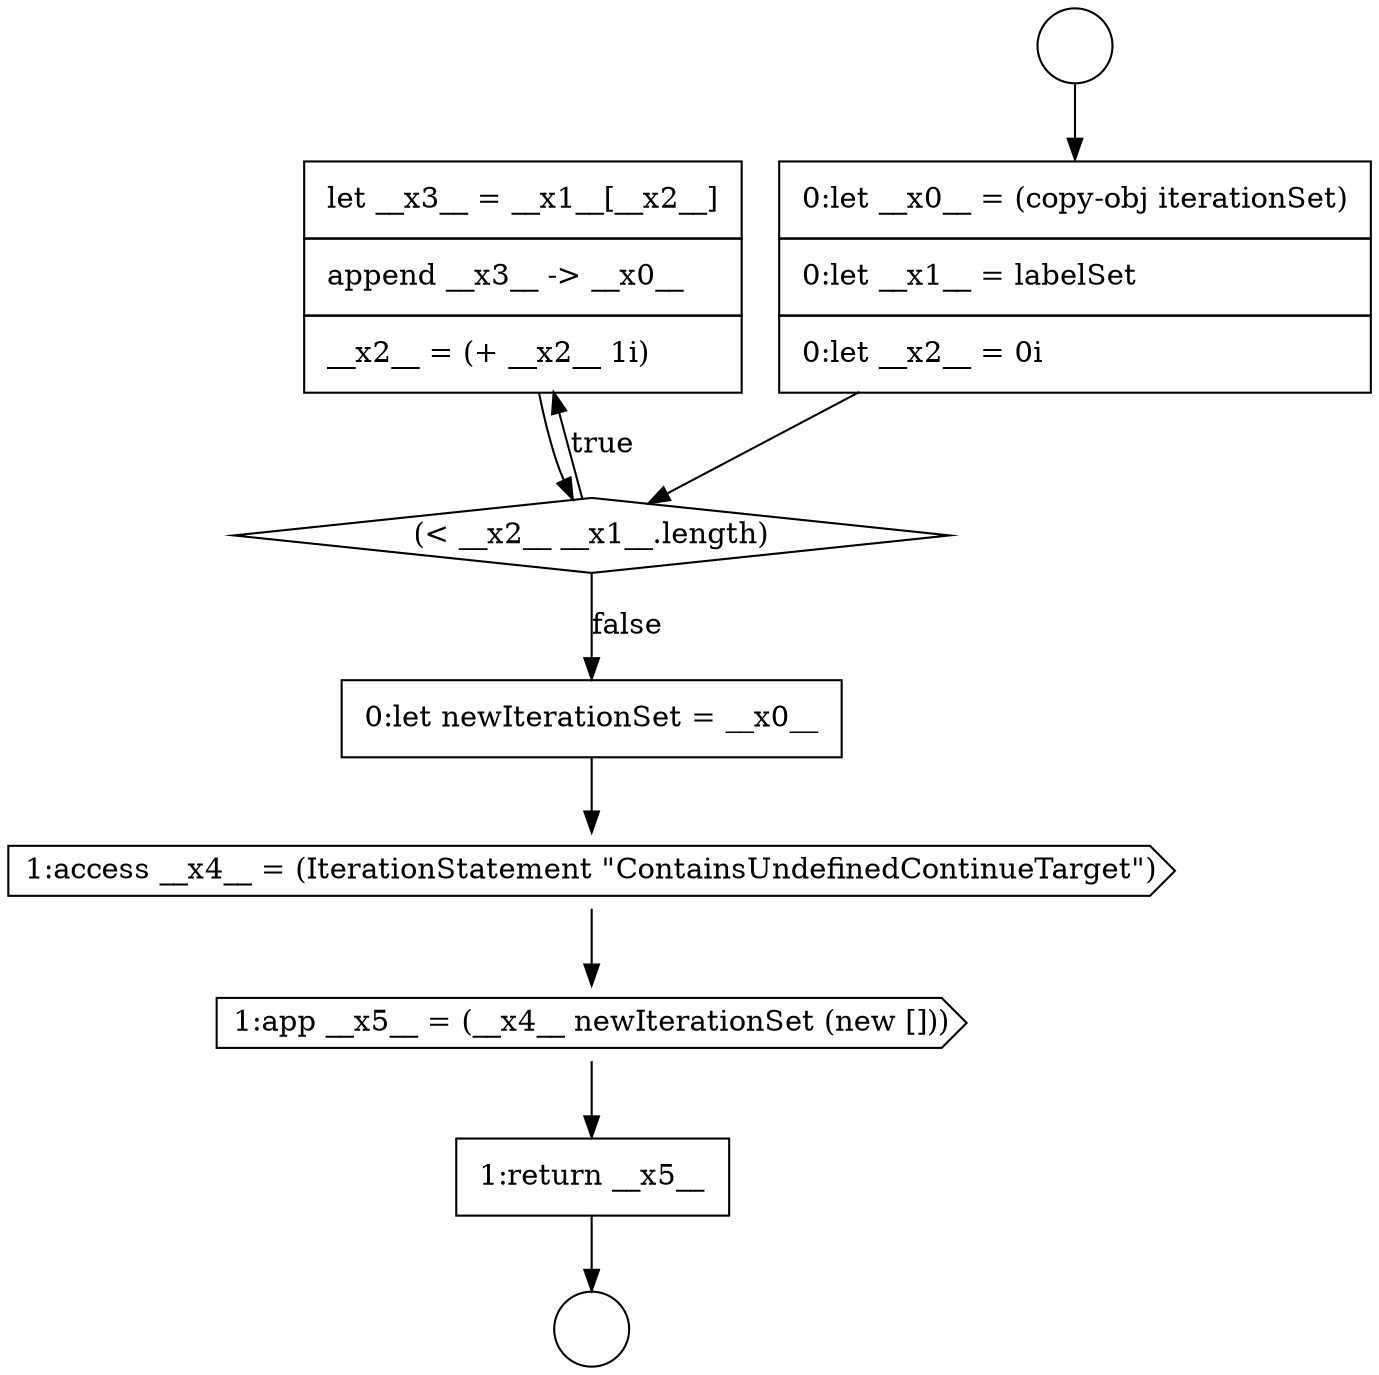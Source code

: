 digraph {
  node5296 [shape=none, margin=0, label=<<font color="black">
    <table border="0" cellborder="1" cellspacing="0" cellpadding="10">
      <tr><td align="left">let __x3__ = __x1__[__x2__]</td></tr>
      <tr><td align="left">append __x3__ -&gt; __x0__</td></tr>
      <tr><td align="left">__x2__ = (+ __x2__ 1i)</td></tr>
    </table>
  </font>> color="black" fillcolor="white" style=filled]
  node5298 [shape=cds, label=<<font color="black">1:access __x4__ = (IterationStatement &quot;ContainsUndefinedContinueTarget&quot;)</font>> color="black" fillcolor="white" style=filled]
  node5295 [shape=diamond, label=<<font color="black">(&lt; __x2__ __x1__.length)</font>> color="black" fillcolor="white" style=filled]
  node5299 [shape=cds, label=<<font color="black">1:app __x5__ = (__x4__ newIterationSet (new []))</font>> color="black" fillcolor="white" style=filled]
  node5294 [shape=none, margin=0, label=<<font color="black">
    <table border="0" cellborder="1" cellspacing="0" cellpadding="10">
      <tr><td align="left">0:let __x0__ = (copy-obj iterationSet)</td></tr>
      <tr><td align="left">0:let __x1__ = labelSet</td></tr>
      <tr><td align="left">0:let __x2__ = 0i</td></tr>
    </table>
  </font>> color="black" fillcolor="white" style=filled]
  node5300 [shape=none, margin=0, label=<<font color="black">
    <table border="0" cellborder="1" cellspacing="0" cellpadding="10">
      <tr><td align="left">1:return __x5__</td></tr>
    </table>
  </font>> color="black" fillcolor="white" style=filled]
  node5293 [shape=circle label=" " color="black" fillcolor="white" style=filled]
  node5292 [shape=circle label=" " color="black" fillcolor="white" style=filled]
  node5297 [shape=none, margin=0, label=<<font color="black">
    <table border="0" cellborder="1" cellspacing="0" cellpadding="10">
      <tr><td align="left">0:let newIterationSet = __x0__</td></tr>
    </table>
  </font>> color="black" fillcolor="white" style=filled]
  node5297 -> node5298 [ color="black"]
  node5299 -> node5300 [ color="black"]
  node5294 -> node5295 [ color="black"]
  node5300 -> node5293 [ color="black"]
  node5295 -> node5296 [label=<<font color="black">true</font>> color="black"]
  node5295 -> node5297 [label=<<font color="black">false</font>> color="black"]
  node5292 -> node5294 [ color="black"]
  node5296 -> node5295 [ color="black"]
  node5298 -> node5299 [ color="black"]
}
